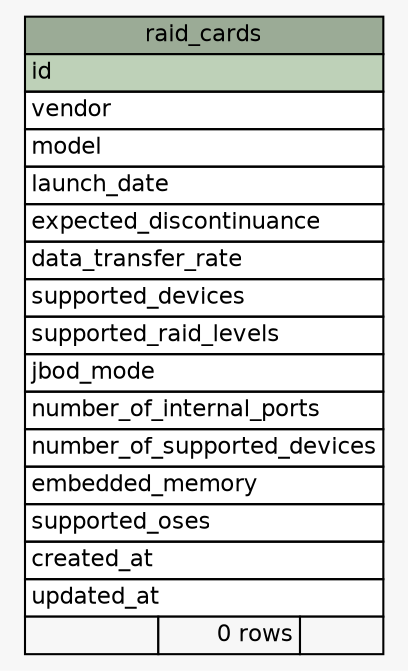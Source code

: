 // dot 2.40.1 on Linux 5.0.0-23-generic
// SchemaSpy rev 590
digraph "raid_cards" {
  graph [
    rankdir="RL"
    bgcolor="#f7f7f7"
    nodesep="0.18"
    ranksep="0.46"
    fontname="Helvetica"
    fontsize="11"
  ];
  node [
    fontname="Helvetica"
    fontsize="11"
    shape="plaintext"
  ];
  edge [
    arrowsize="0.8"
  ];
  "raid_cards" [
    label=<
    <TABLE BORDER="0" CELLBORDER="1" CELLSPACING="0" BGCOLOR="#ffffff">
      <TR><TD COLSPAN="3" BGCOLOR="#9bab96" ALIGN="CENTER">raid_cards</TD></TR>
      <TR><TD PORT="id" COLSPAN="3" BGCOLOR="#bed1b8" ALIGN="LEFT">id</TD></TR>
      <TR><TD PORT="vendor" COLSPAN="3" ALIGN="LEFT">vendor</TD></TR>
      <TR><TD PORT="model" COLSPAN="3" ALIGN="LEFT">model</TD></TR>
      <TR><TD PORT="launch_date" COLSPAN="3" ALIGN="LEFT">launch_date</TD></TR>
      <TR><TD PORT="expected_discontinuance" COLSPAN="3" ALIGN="LEFT">expected_discontinuance</TD></TR>
      <TR><TD PORT="data_transfer_rate" COLSPAN="3" ALIGN="LEFT">data_transfer_rate</TD></TR>
      <TR><TD PORT="supported_devices" COLSPAN="3" ALIGN="LEFT">supported_devices</TD></TR>
      <TR><TD PORT="supported_raid_levels" COLSPAN="3" ALIGN="LEFT">supported_raid_levels</TD></TR>
      <TR><TD PORT="jbod_mode" COLSPAN="3" ALIGN="LEFT">jbod_mode</TD></TR>
      <TR><TD PORT="number_of_internal_ports" COLSPAN="3" ALIGN="LEFT">number_of_internal_ports</TD></TR>
      <TR><TD PORT="number_of_supported_devices" COLSPAN="3" ALIGN="LEFT">number_of_supported_devices</TD></TR>
      <TR><TD PORT="embedded_memory" COLSPAN="3" ALIGN="LEFT">embedded_memory</TD></TR>
      <TR><TD PORT="supported_oses" COLSPAN="3" ALIGN="LEFT">supported_oses</TD></TR>
      <TR><TD PORT="created_at" COLSPAN="3" ALIGN="LEFT">created_at</TD></TR>
      <TR><TD PORT="updated_at" COLSPAN="3" ALIGN="LEFT">updated_at</TD></TR>
      <TR><TD ALIGN="LEFT" BGCOLOR="#f7f7f7">  </TD><TD ALIGN="RIGHT" BGCOLOR="#f7f7f7">0 rows</TD><TD ALIGN="RIGHT" BGCOLOR="#f7f7f7">  </TD></TR>
    </TABLE>>
    URL="tables/raid_cards.html"
    tooltip="raid_cards"
  ];
}
